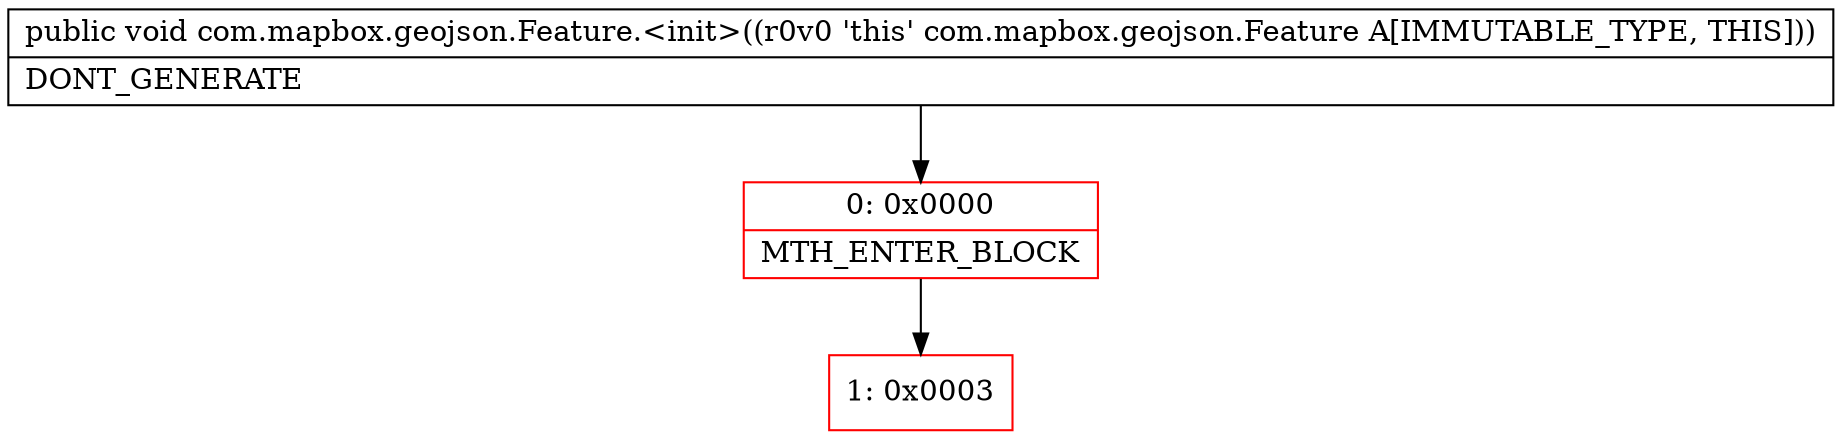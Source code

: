digraph "CFG forcom.mapbox.geojson.Feature.\<init\>()V" {
subgraph cluster_Region_596186939 {
label = "R(0)";
node [shape=record,color=blue];
}
Node_0 [shape=record,color=red,label="{0\:\ 0x0000|MTH_ENTER_BLOCK\l}"];
Node_1 [shape=record,color=red,label="{1\:\ 0x0003}"];
MethodNode[shape=record,label="{public void com.mapbox.geojson.Feature.\<init\>((r0v0 'this' com.mapbox.geojson.Feature A[IMMUTABLE_TYPE, THIS]))  | DONT_GENERATE\l}"];
MethodNode -> Node_0;
Node_0 -> Node_1;
}

